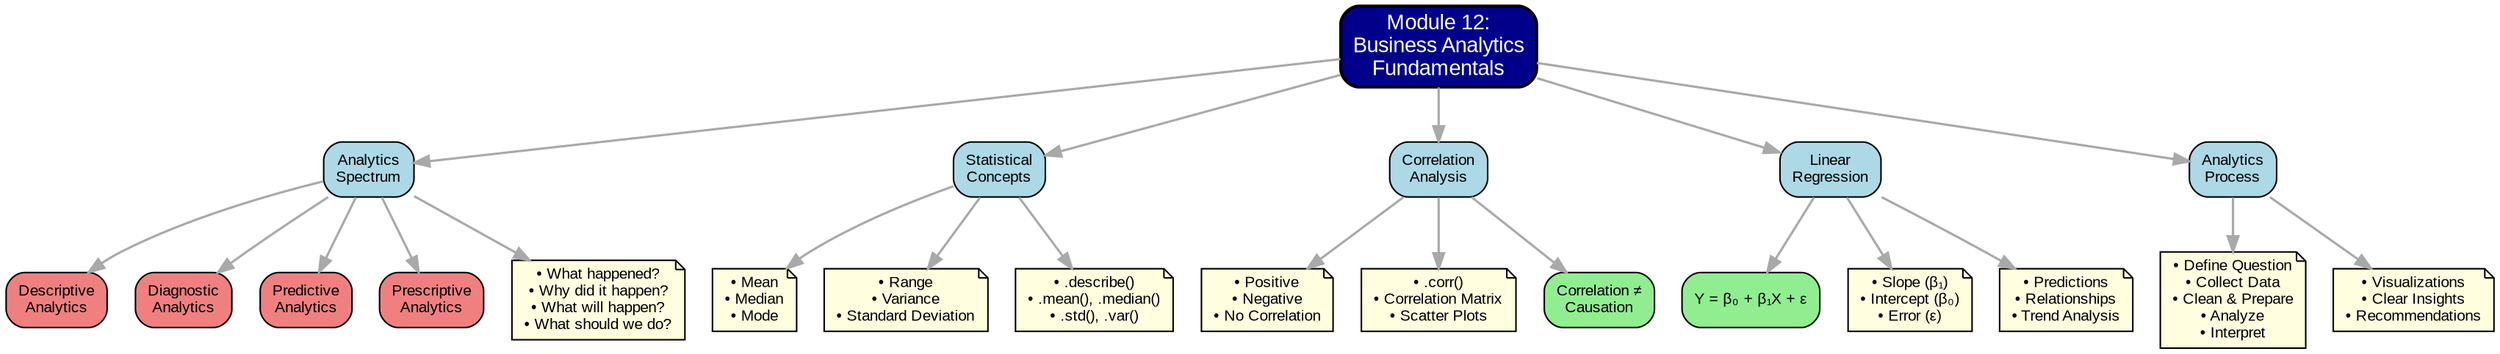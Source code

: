 digraph Module12_MindMap {
    rankdir=TB;
    node [shape=box, style="rounded,filled", fillcolor=lightblue, fontname="Arial", fontsize=10];
    edge [color=darkgray, penwidth=1.5];
    
    // Central node
    central [label="Module 12:\nBusiness Analytics\nFundamentals", fillcolor=darkblue, fontcolor=white, fontsize=14, penwidth=2];
    
    // Main branches
    spectrum [label="Analytics\nSpectrum", fillcolor=lightblue];
    stats [label="Statistical\nConcepts", fillcolor=lightblue];
    correlation [label="Correlation\nAnalysis", fillcolor=lightblue];
    regression [label="Linear\nRegression", fillcolor=lightblue];
    process [label="Analytics\nProcess", fillcolor=lightblue];
    
    // Sub-branches for Analytics Spectrum
    descriptive [label="Descriptive\nAnalytics", fillcolor=lightcoral];
    diagnostic [label="Diagnostic\nAnalytics", fillcolor=lightcoral];
    predictive [label="Predictive\nAnalytics", fillcolor=lightcoral];
    prescriptive [label="Prescriptive\nAnalytics", fillcolor=lightcoral];
    spectrum_details [label="• What happened?\n• Why did it happen?\n• What will happen?\n• What should we do?", shape=note, fillcolor=lightyellow];
    
    // Sub-branches for Statistical Concepts
    central_tendency [label="• Mean\n• Median\n• Mode", shape=note, fillcolor=lightyellow];
    dispersion [label="• Range\n• Variance\n• Standard Deviation", shape=note, fillcolor=lightyellow];
    pandas_stats [label="• .describe()\n• .mean(), .median()\n• .std(), .var()", shape=note, fillcolor=lightyellow];
    
    // Sub-branches for Correlation
    corr_types [label="• Positive\n• Negative\n• No Correlation", shape=note, fillcolor=lightyellow];
    corr_methods [label="• .corr()\n• Correlation Matrix\n• Scatter Plots", shape=note, fillcolor=lightyellow];
    corr_interpret [label="Correlation ≠\nCausation", fillcolor=lightgreen];
    
    // Sub-branches for Regression
    reg_concept [label="Y = β₀ + β₁X + ε", fillcolor=lightgreen];
    reg_components [label="• Slope (β₁)\n• Intercept (β₀)\n• Error (ε)", shape=note, fillcolor=lightyellow];
    reg_use [label="• Predictions\n• Relationships\n• Trend Analysis", shape=note, fillcolor=lightyellow];
    
    // Sub-branches for Analytics Process
    process_steps [label="• Define Question\n• Collect Data\n• Clean & Prepare\n• Analyze\n• Interpret", shape=note, fillcolor=lightyellow];
    communication [label="• Visualizations\n• Clear Insights\n• Recommendations", shape=note, fillcolor=lightyellow];
    
    // Connections
    central -> {spectrum stats correlation regression process};
    spectrum -> {descriptive diagnostic predictive prescriptive spectrum_details};
    stats -> {central_tendency dispersion pandas_stats};
    correlation -> {corr_types corr_methods corr_interpret};
    regression -> {reg_concept reg_components reg_use};
    process -> {process_steps communication};
}
